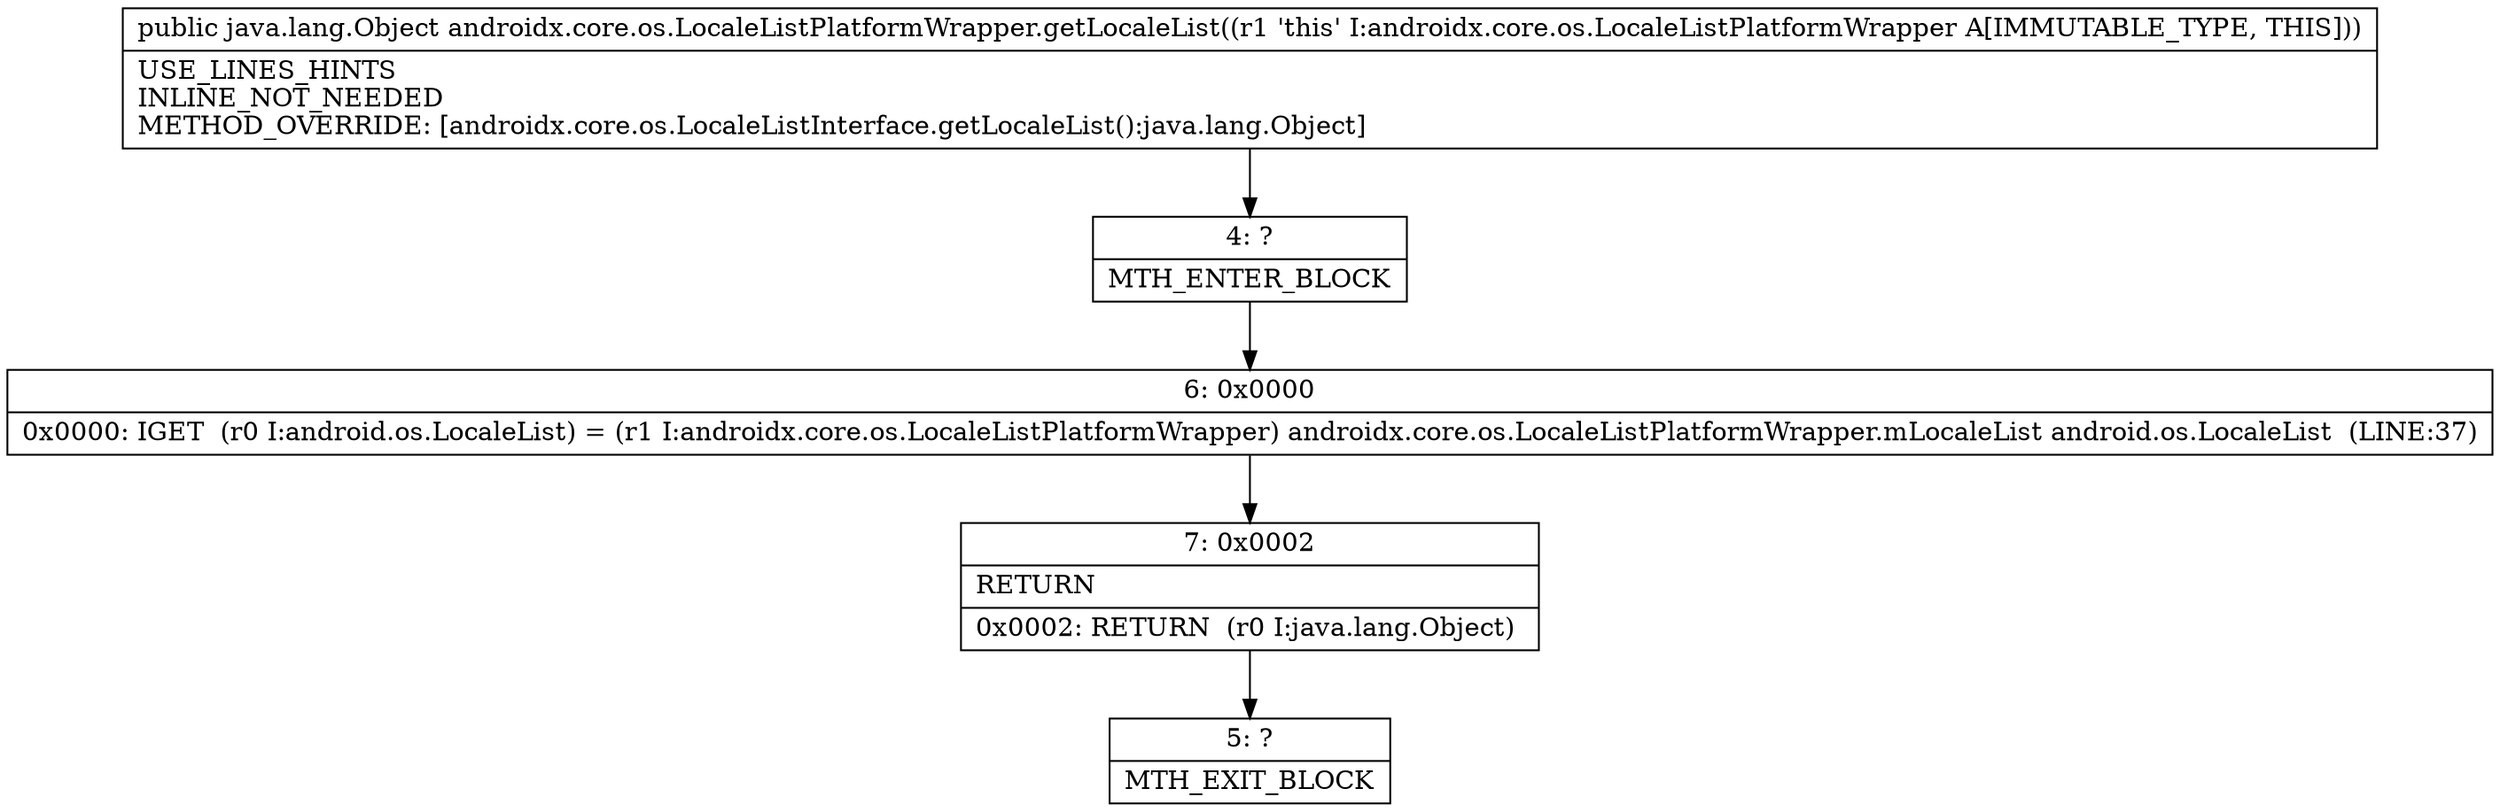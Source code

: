 digraph "CFG forandroidx.core.os.LocaleListPlatformWrapper.getLocaleList()Ljava\/lang\/Object;" {
Node_4 [shape=record,label="{4\:\ ?|MTH_ENTER_BLOCK\l}"];
Node_6 [shape=record,label="{6\:\ 0x0000|0x0000: IGET  (r0 I:android.os.LocaleList) = (r1 I:androidx.core.os.LocaleListPlatformWrapper) androidx.core.os.LocaleListPlatformWrapper.mLocaleList android.os.LocaleList  (LINE:37)\l}"];
Node_7 [shape=record,label="{7\:\ 0x0002|RETURN\l|0x0002: RETURN  (r0 I:java.lang.Object) \l}"];
Node_5 [shape=record,label="{5\:\ ?|MTH_EXIT_BLOCK\l}"];
MethodNode[shape=record,label="{public java.lang.Object androidx.core.os.LocaleListPlatformWrapper.getLocaleList((r1 'this' I:androidx.core.os.LocaleListPlatformWrapper A[IMMUTABLE_TYPE, THIS]))  | USE_LINES_HINTS\lINLINE_NOT_NEEDED\lMETHOD_OVERRIDE: [androidx.core.os.LocaleListInterface.getLocaleList():java.lang.Object]\l}"];
MethodNode -> Node_4;Node_4 -> Node_6;
Node_6 -> Node_7;
Node_7 -> Node_5;
}

